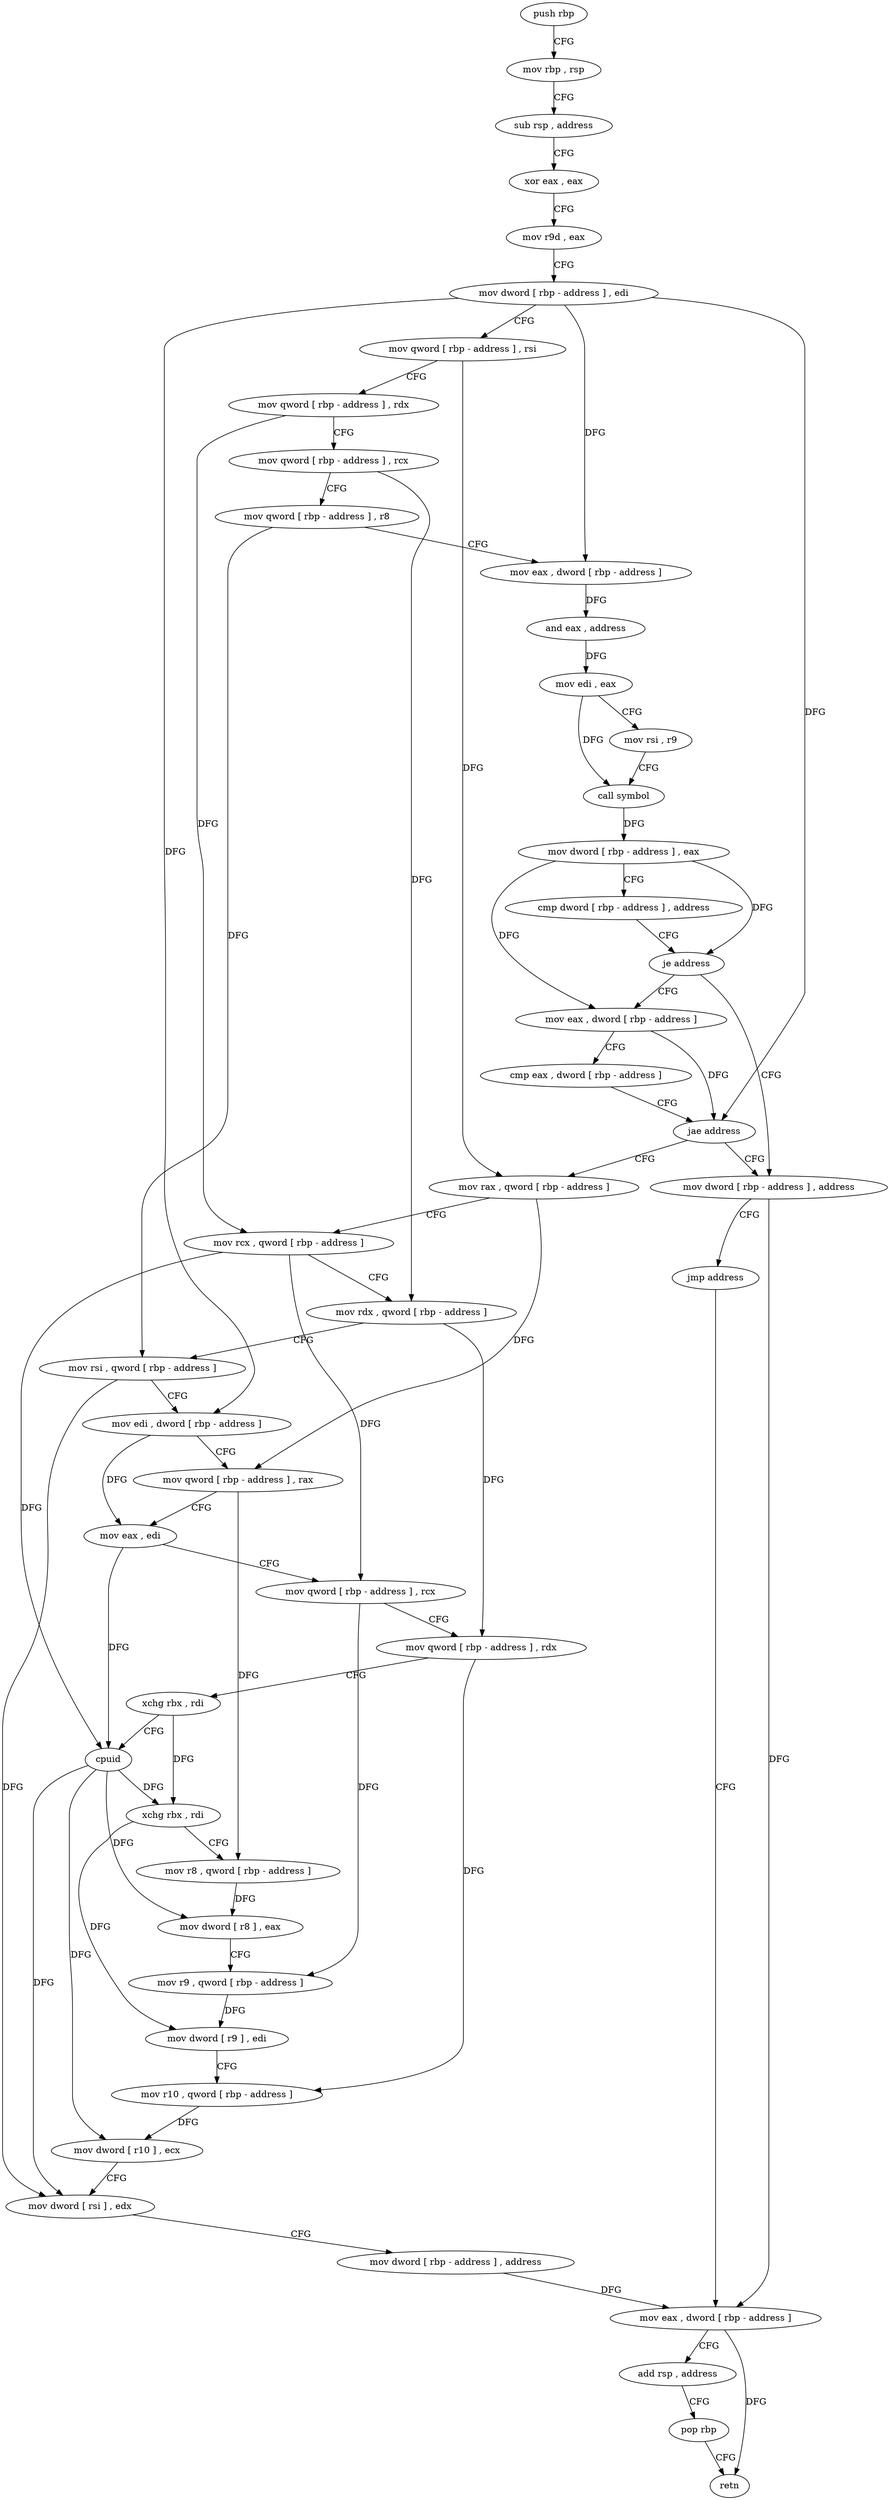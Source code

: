 digraph "func" {
"4244304" [label = "push rbp" ]
"4244305" [label = "mov rbp , rsp" ]
"4244308" [label = "sub rsp , address" ]
"4244312" [label = "xor eax , eax" ]
"4244314" [label = "mov r9d , eax" ]
"4244317" [label = "mov dword [ rbp - address ] , edi" ]
"4244320" [label = "mov qword [ rbp - address ] , rsi" ]
"4244324" [label = "mov qword [ rbp - address ] , rdx" ]
"4244328" [label = "mov qword [ rbp - address ] , rcx" ]
"4244332" [label = "mov qword [ rbp - address ] , r8" ]
"4244336" [label = "mov eax , dword [ rbp - address ]" ]
"4244339" [label = "and eax , address" ]
"4244344" [label = "mov edi , eax" ]
"4244346" [label = "mov rsi , r9" ]
"4244349" [label = "call symbol" ]
"4244354" [label = "mov dword [ rbp - address ] , eax" ]
"4244357" [label = "cmp dword [ rbp - address ] , address" ]
"4244361" [label = "je address" ]
"4244379" [label = "mov dword [ rbp - address ] , address" ]
"4244367" [label = "mov eax , dword [ rbp - address ]" ]
"4244386" [label = "jmp address" ]
"4244462" [label = "mov eax , dword [ rbp - address ]" ]
"4244370" [label = "cmp eax , dword [ rbp - address ]" ]
"4244373" [label = "jae address" ]
"4244391" [label = "mov rax , qword [ rbp - address ]" ]
"4244465" [label = "add rsp , address" ]
"4244469" [label = "pop rbp" ]
"4244470" [label = "retn" ]
"4244395" [label = "mov rcx , qword [ rbp - address ]" ]
"4244399" [label = "mov rdx , qword [ rbp - address ]" ]
"4244403" [label = "mov rsi , qword [ rbp - address ]" ]
"4244407" [label = "mov edi , dword [ rbp - address ]" ]
"4244410" [label = "mov qword [ rbp - address ] , rax" ]
"4244414" [label = "mov eax , edi" ]
"4244416" [label = "mov qword [ rbp - address ] , rcx" ]
"4244420" [label = "mov qword [ rbp - address ] , rdx" ]
"4244424" [label = "xchg rbx , rdi" ]
"4244427" [label = "cpuid" ]
"4244429" [label = "xchg rbx , rdi" ]
"4244432" [label = "mov r8 , qword [ rbp - address ]" ]
"4244436" [label = "mov dword [ r8 ] , eax" ]
"4244439" [label = "mov r9 , qword [ rbp - address ]" ]
"4244443" [label = "mov dword [ r9 ] , edi" ]
"4244446" [label = "mov r10 , qword [ rbp - address ]" ]
"4244450" [label = "mov dword [ r10 ] , ecx" ]
"4244453" [label = "mov dword [ rsi ] , edx" ]
"4244455" [label = "mov dword [ rbp - address ] , address" ]
"4244304" -> "4244305" [ label = "CFG" ]
"4244305" -> "4244308" [ label = "CFG" ]
"4244308" -> "4244312" [ label = "CFG" ]
"4244312" -> "4244314" [ label = "CFG" ]
"4244314" -> "4244317" [ label = "CFG" ]
"4244317" -> "4244320" [ label = "CFG" ]
"4244317" -> "4244336" [ label = "DFG" ]
"4244317" -> "4244373" [ label = "DFG" ]
"4244317" -> "4244407" [ label = "DFG" ]
"4244320" -> "4244324" [ label = "CFG" ]
"4244320" -> "4244391" [ label = "DFG" ]
"4244324" -> "4244328" [ label = "CFG" ]
"4244324" -> "4244395" [ label = "DFG" ]
"4244328" -> "4244332" [ label = "CFG" ]
"4244328" -> "4244399" [ label = "DFG" ]
"4244332" -> "4244336" [ label = "CFG" ]
"4244332" -> "4244403" [ label = "DFG" ]
"4244336" -> "4244339" [ label = "DFG" ]
"4244339" -> "4244344" [ label = "DFG" ]
"4244344" -> "4244346" [ label = "CFG" ]
"4244344" -> "4244349" [ label = "DFG" ]
"4244346" -> "4244349" [ label = "CFG" ]
"4244349" -> "4244354" [ label = "DFG" ]
"4244354" -> "4244357" [ label = "CFG" ]
"4244354" -> "4244361" [ label = "DFG" ]
"4244354" -> "4244367" [ label = "DFG" ]
"4244357" -> "4244361" [ label = "CFG" ]
"4244361" -> "4244379" [ label = "CFG" ]
"4244361" -> "4244367" [ label = "CFG" ]
"4244379" -> "4244386" [ label = "CFG" ]
"4244379" -> "4244462" [ label = "DFG" ]
"4244367" -> "4244370" [ label = "CFG" ]
"4244367" -> "4244373" [ label = "DFG" ]
"4244386" -> "4244462" [ label = "CFG" ]
"4244462" -> "4244465" [ label = "CFG" ]
"4244462" -> "4244470" [ label = "DFG" ]
"4244370" -> "4244373" [ label = "CFG" ]
"4244373" -> "4244391" [ label = "CFG" ]
"4244373" -> "4244379" [ label = "CFG" ]
"4244391" -> "4244395" [ label = "CFG" ]
"4244391" -> "4244410" [ label = "DFG" ]
"4244465" -> "4244469" [ label = "CFG" ]
"4244469" -> "4244470" [ label = "CFG" ]
"4244395" -> "4244399" [ label = "CFG" ]
"4244395" -> "4244416" [ label = "DFG" ]
"4244395" -> "4244427" [ label = "DFG" ]
"4244399" -> "4244403" [ label = "CFG" ]
"4244399" -> "4244420" [ label = "DFG" ]
"4244403" -> "4244407" [ label = "CFG" ]
"4244403" -> "4244453" [ label = "DFG" ]
"4244407" -> "4244410" [ label = "CFG" ]
"4244407" -> "4244414" [ label = "DFG" ]
"4244410" -> "4244414" [ label = "CFG" ]
"4244410" -> "4244432" [ label = "DFG" ]
"4244414" -> "4244416" [ label = "CFG" ]
"4244414" -> "4244427" [ label = "DFG" ]
"4244416" -> "4244420" [ label = "CFG" ]
"4244416" -> "4244439" [ label = "DFG" ]
"4244420" -> "4244424" [ label = "CFG" ]
"4244420" -> "4244446" [ label = "DFG" ]
"4244424" -> "4244427" [ label = "CFG" ]
"4244424" -> "4244429" [ label = "DFG" ]
"4244427" -> "4244429" [ label = "DFG" ]
"4244427" -> "4244436" [ label = "DFG" ]
"4244427" -> "4244450" [ label = "DFG" ]
"4244427" -> "4244453" [ label = "DFG" ]
"4244429" -> "4244432" [ label = "CFG" ]
"4244429" -> "4244443" [ label = "DFG" ]
"4244432" -> "4244436" [ label = "DFG" ]
"4244436" -> "4244439" [ label = "CFG" ]
"4244439" -> "4244443" [ label = "DFG" ]
"4244443" -> "4244446" [ label = "CFG" ]
"4244446" -> "4244450" [ label = "DFG" ]
"4244450" -> "4244453" [ label = "CFG" ]
"4244453" -> "4244455" [ label = "CFG" ]
"4244455" -> "4244462" [ label = "DFG" ]
}

